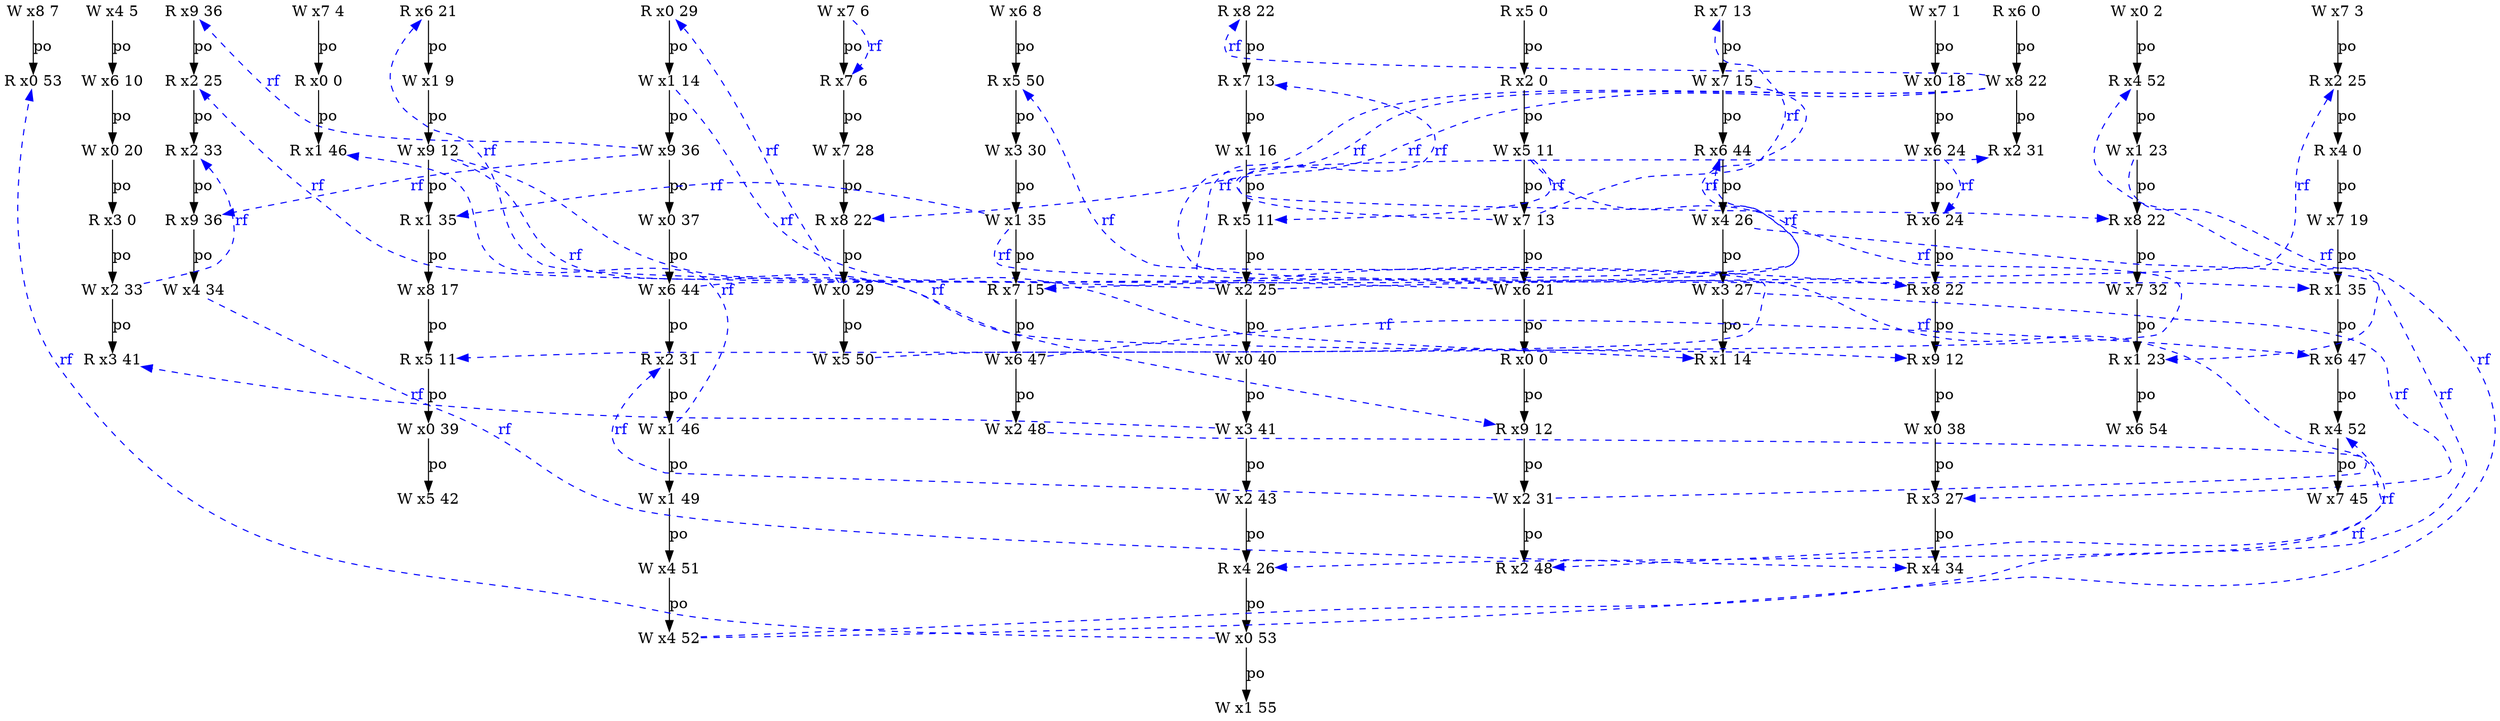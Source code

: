 digraph g {
  n13_2 [type=R,loc=2,th=13,idx=2,label="R x2 33",pos="13,-2!",shape=plain];
  n2_1 [type=W,loc=0,th=2,idx=1,label="W x0 18",pos="2,-1!",shape=plain];
  n13_1 [type=R,loc=2,th=13,idx=1,label="R x2 25",pos="13,-1!",shape=plain];
  n6_7 [type=W,loc=1,th=6,idx=7,label="W x1 49",pos="6,-7!",shape=plain];
  n4_6 [type=W,loc=6,th=4,idx=6,label="W x6 54",pos="4,-6!",shape=plain];
  n13_0 [type=R,loc=9,th=13,idx=0,label="R x9 36",pos="13,0!",shape=plain];
  n1_4 [type=W,loc=6,th=1,idx=4,label="W x6 21",pos="1,-4!",shape=plain];
  n14_6 [type=W,loc=3,th=14,idx=6,label="W x3 41",pos="14,-6!",shape=plain];
  n0_2 [type=W,loc=9,th=0,idx=2,label="W x9 12",pos="0,-2!",shape=plain];
  n1_7 [type=W,loc=2,th=1,idx=7,label="W x2 31",pos="1,-7!",shape=plain];
  n8_2 [type=W,loc=0,th=8,idx=2,label="W x0 20",pos="8,-2!",shape=plain];
  n6_2 [type=W,loc=9,th=6,idx=2,label="W x9 36",pos="6,-2!",shape=plain];
  n8_0 [type=W,loc=4,th=8,idx=0,label="W x4 5",pos="8,0!",shape=plain];
  n6_1 [type=W,loc=1,th=6,idx=1,label="W x1 14",pos="6,-1!",shape=plain];
  n13_3 [type=R,loc=9,th=13,idx=3,label="R x9 36",pos="13,-3!",shape=plain];
  n13_4 [type=W,loc=4,th=13,idx=4,label="W x4 34",pos="13,-4!",shape=plain];
  n9_2 [type=W,loc=7,th=9,idx=2,label="W x7 28",pos="9,-2!",shape=plain];
  n2_3 [type=R,loc=6,th=2,idx=3,label="R x6 24",pos="2,-3!",shape=plain];
  n6_8 [type=W,loc=4,th=6,idx=8,label="W x4 51",pos="6,-8!",shape=plain];
  n3_4 [type=W,loc=3,th=3,idx=4,label="W x3 27",pos="3,-4!",shape=plain];
  n2_5 [type=R,loc=9,th=2,idx=5,label="R x9 12",pos="2,-5!",shape=plain];
  n11_2 [type=R,loc=2,th=11,idx=2,label="R x2 31",pos="11,-2!",shape=plain];
  n5_6 [type=R,loc=4,th=5,idx=6,label="R x4 52",pos="5,-6!",shape=plain];
  n4_0 [type=W,loc=0,th=4,idx=0,label="W x0 2",pos="4,0!",shape=plain];
  n5_2 [type=R,loc=4,th=5,idx=2,label="R x4 0",pos="5,-2!",shape=plain];
  n6_0 [type=R,loc=0,th=6,idx=0,label="R x0 29",pos="6,0!",shape=plain];
  n2_0 [type=W,loc=7,th=2,idx=0,label="W x7 1",pos="2,0!",shape=plain];
  n12_1 [type=R,loc=5,th=12,idx=1,label="R x5 50",pos="12,-1!",shape=plain];
  n5_5 [type=R,loc=6,th=5,idx=5,label="R x6 47",pos="5,-5!",shape=plain];
  n2_2 [type=W,loc=6,th=2,idx=2,label="W x6 24",pos="2,-2!",shape=plain];
  n2_4 [type=R,loc=8,th=2,idx=4,label="R x8 22",pos="2,-4!",shape=plain];
  n10_1 [type=R,loc=0,th=10,idx=1,label="R x0 53",pos="10,-1!",shape=plain];
  n4_5 [type=R,loc=1,th=4,idx=5,label="R x1 23",pos="4,-5!",shape=plain];
  n5_4 [type=R,loc=1,th=5,idx=4,label="R x1 35",pos="5,-4!",shape=plain];
  n12_4 [type=R,loc=7,th=12,idx=4,label="R x7 15",pos="12,-4!",shape=plain];
  n8_3 [type=R,loc=3,th=8,idx=3,label="R x3 0",pos="8,-3!",shape=plain];
  n14_4 [type=W,loc=2,th=14,idx=4,label="W x2 25",pos="14,-4!",shape=plain];
  n6_5 [type=R,loc=2,th=6,idx=5,label="R x2 31",pos="6,-5!",shape=plain];
  n5_0 [type=W,loc=7,th=5,idx=0,label="W x7 3",pos="5,0!",shape=plain];
  n11_0 [type=R,loc=6,th=11,idx=0,label="R x6 0",pos="11,0!",shape=plain];
  n8_1 [type=W,loc=6,th=8,idx=1,label="W x6 10",pos="8,-1!",shape=plain];
  n2_8 [type=R,loc=4,th=2,idx=8,label="R x4 34",pos="2,-8!",shape=plain];
  n1_6 [type=R,loc=9,th=1,idx=6,label="R x9 12",pos="1,-6!",shape=plain];
  n4_2 [type=W,loc=1,th=4,idx=2,label="W x1 23",pos="4,-2!",shape=plain];
  n2_7 [type=R,loc=3,th=2,idx=7,label="R x3 27",pos="2,-7!",shape=plain];
  n12_6 [type=W,loc=2,th=12,idx=6,label="W x2 48",pos="12,-6!",shape=plain];
  n7_0 [type=W,loc=7,th=7,idx=0,label="W x7 4",pos="7,0!",shape=plain];
  n9_0 [type=W,loc=7,th=9,idx=0,label="W x7 6",pos="9,0!",shape=plain];
  n14_2 [type=W,loc=1,th=14,idx=2,label="W x1 16",pos="14,-2!",shape=plain];
  n11_1 [type=W,loc=8,th=11,idx=1,label="W x8 22",pos="11,-1!",shape=plain];
  n8_4 [type=W,loc=2,th=8,idx=4,label="W x2 33",pos="8,-4!",shape=plain];
  n12_0 [type=W,loc=6,th=12,idx=0,label="W x6 8",pos="12,0!",shape=plain];
  n4_3 [type=R,loc=8,th=4,idx=3,label="R x8 22",pos="4,-3!",shape=plain];
  n1_8 [type=R,loc=2,th=1,idx=8,label="R x2 48",pos="1,-8!",shape=plain];
  n9_1 [type=R,loc=7,th=9,idx=1,label="R x7 6",pos="9,-1!",shape=plain];
  n5_3 [type=W,loc=7,th=5,idx=3,label="W x7 19",pos="5,-3!",shape=plain];
  n9_5 [type=W,loc=5,th=9,idx=5,label="W x5 50",pos="9,-5!",shape=plain];
  n12_5 [type=W,loc=6,th=12,idx=5,label="W x6 47",pos="12,-5!",shape=plain];
  n1_5 [type=R,loc=0,th=1,idx=5,label="R x0 0",pos="1,-5!",shape=plain];
  n14_8 [type=R,loc=4,th=14,idx=8,label="R x4 26",pos="14,-8!",shape=plain];
  n14_7 [type=W,loc=2,th=14,idx=7,label="W x2 43",pos="14,-7!",shape=plain];
  n6_6 [type=W,loc=1,th=6,idx=6,label="W x1 46",pos="6,-6!",shape=plain];
  n6_9 [type=W,loc=4,th=6,idx=9,label="W x4 52",pos="6,-9!",shape=plain];
  n0_0 [type=R,loc=6,th=0,idx=0,label="R x6 21",pos="0,0!",shape=plain];
  n3_3 [type=W,loc=4,th=3,idx=3,label="W x4 26",pos="3,-3!",shape=plain];
  n14_10 [type=W,loc=1,th=14,idx=10,label="W x1 55",pos="14,-10!",shape=plain];
  n9_4 [type=W,loc=0,th=9,idx=4,label="W x0 29",pos="9,-4!",shape=plain];
  n9_3 [type=R,loc=8,th=9,idx=3,label="R x8 22",pos="9,-3!",shape=plain];
  n1_2 [type=W,loc=5,th=1,idx=2,label="W x5 11",pos="1,-2!",shape=plain];
  n10_0 [type=W,loc=8,th=10,idx=0,label="W x8 7",pos="10,0!",shape=plain];
  n0_6 [type=W,loc=0,th=0,idx=6,label="W x0 39",pos="0,-6!",shape=plain];
  n1_3 [type=W,loc=7,th=1,idx=3,label="W x7 13",pos="1,-3!",shape=plain];
  n1_0 [type=R,loc=5,th=1,idx=0,label="R x5 0",pos="1,0!",shape=plain];
  n0_3 [type=R,loc=1,th=0,idx=3,label="R x1 35",pos="0,-3!",shape=plain];
  n6_4 [type=W,loc=6,th=6,idx=4,label="W x6 44",pos="6,-4!",shape=plain];
  n8_5 [type=R,loc=3,th=8,idx=5,label="R x3 41",pos="8,-5!",shape=plain];
  n7_1 [type=R,loc=0,th=7,idx=1,label="R x0 0",pos="7,-1!",shape=plain];
  n12_2 [type=W,loc=3,th=12,idx=2,label="W x3 30",pos="12,-2!",shape=plain];
  n0_5 [type=R,loc=5,th=0,idx=5,label="R x5 11",pos="0,-5!",shape=plain];
  n3_1 [type=W,loc=7,th=3,idx=1,label="W x7 15",pos="3,-1!",shape=plain];
  n7_2 [type=R,loc=1,th=7,idx=2,label="R x1 46",pos="7,-2!",shape=plain];
  n14_0 [type=R,loc=8,th=14,idx=0,label="R x8 22",pos="14,0!",shape=plain];
  n0_7 [type=W,loc=5,th=0,idx=7,label="W x5 42",pos="0,-7!",shape=plain];
  n3_5 [type=R,loc=1,th=3,idx=5,label="R x1 14",pos="3,-5!",shape=plain];
  n5_7 [type=W,loc=7,th=5,idx=7,label="W x7 45",pos="5,-7!",shape=plain];
  n2_6 [type=W,loc=0,th=2,idx=6,label="W x0 38",pos="2,-6!",shape=plain];
  n14_9 [type=W,loc=0,th=14,idx=9,label="W x0 53",pos="14,-9!",shape=plain];
  n4_4 [type=W,loc=7,th=4,idx=4,label="W x7 32",pos="4,-4!",shape=plain];
  n5_1 [type=R,loc=2,th=5,idx=1,label="R x2 25",pos="5,-1!",shape=plain];
  n3_2 [type=R,loc=6,th=3,idx=2,label="R x6 44",pos="3,-2!",shape=plain];
  n1_1 [type=R,loc=2,th=1,idx=1,label="R x2 0",pos="1,-1!",shape=plain];
  n6_3 [type=W,loc=0,th=6,idx=3,label="W x0 37",pos="6,-3!",shape=plain];
  n14_5 [type=W,loc=0,th=14,idx=5,label="W x0 40",pos="14,-5!",shape=plain];
  n14_1 [type=R,loc=7,th=14,idx=1,label="R x7 13",pos="14,-1!",shape=plain];
  n0_4 [type=W,loc=8,th=0,idx=4,label="W x8 17",pos="0,-4!",shape=plain];
  n4_1 [type=R,loc=4,th=4,idx=1,label="R x4 52",pos="4,-1!",shape=plain];
  n3_0 [type=R,loc=7,th=3,idx=0,label="R x7 13",pos="3,0!",shape=plain];
  n12_3 [type=W,loc=1,th=12,idx=3,label="W x1 35",pos="12,-3!",shape=plain];
  n0_1 [type=W,loc=1,th=0,idx=1,label="W x1 9",pos="0,-1!",shape=plain];
  n14_3 [type=R,loc=5,th=14,idx=3,label="R x5 11",pos="14,-3!",shape=plain];
  n14_6 -> n14_7 [label="po"];
  n6_8 -> n6_9 [label="po"];
  n8_2 -> n8_3 [label="po"];
  n12_1 -> n12_2 [label="po"];
  n6_7 -> n6_8 [label="po"];
  n2_6 -> n2_7 [label="po"];
  n1_5 -> n1_6 [label="po"];
  n4_2 -> n4_3 [label="po"];
  n4_4 -> n4_5 [label="po"];
  n14_9 -> n14_10 [label="po"];
  n2_1 -> n2_2 [label="po"];
  n1_1 -> n1_2 [label="po"];
  n7_1 -> n7_2 [label="po"];
  n14_4 -> n14_5 [label="po"];
  n12_5 -> n12_6 [label="po"];
  n1_7 -> n1_8 [label="po"];
  n2_2 -> n2_3 [label="po"];
  n1_2 -> n1_3 [label="po"];
  n5_5 -> n5_6 [label="po"];
  n0_1 -> n0_2 [label="po"];
  n9_0 -> n9_1 [label="po"];
  n0_4 -> n0_5 [label="po"];
  n6_4 -> n6_5 [label="po"];
  n13_1 -> n13_2 [label="po"];
  n14_7 -> n14_8 [label="po"];
  n12_3 -> n12_4 [label="po"];
  n2_4 -> n2_5 [label="po"];
  n6_6 -> n6_7 [label="po"];
  n0_2 -> n0_3 [label="po"];
  n13_0 -> n13_1 [label="po"];
  n9_2 -> n9_3 [label="po"];
  n5_3 -> n5_4 [label="po"];
  n4_0 -> n4_1 [label="po"];
  n11_0 -> n11_1 [label="po"];
  n1_3 -> n1_4 [label="po"];
  n4_5 -> n4_6 [label="po"];
  n8_3 -> n8_4 [label="po"];
  n11_1 -> n11_2 [label="po"];
  n9_3 -> n9_4 [label="po"];
  n14_3 -> n14_4 [label="po"];
  n12_4 -> n12_5 [label="po"];
  n3_0 -> n3_1 [label="po"];
  n3_2 -> n3_3 [label="po"];
  n2_0 -> n2_1 [label="po"];
  n14_2 -> n14_3 [label="po"];
  n9_4 -> n9_5 [label="po"];
  n0_3 -> n0_4 [label="po"];
  n0_6 -> n0_7 [label="po"];
  n5_4 -> n5_5 [label="po"];
  n0_5 -> n0_6 [label="po"];
  n6_5 -> n6_6 [label="po"];
  n3_3 -> n3_4 [label="po"];
  n1_0 -> n1_1 [label="po"];
  n13_3 -> n13_4 [label="po"];
  n14_8 -> n14_9 [label="po"];
  n14_5 -> n14_6 [label="po"];
  n4_3 -> n4_4 [label="po"];
  n12_2 -> n12_3 [label="po"];
  n5_1 -> n5_2 [label="po"];
  n10_0 -> n10_1 [label="po"];
  n6_2 -> n6_3 [label="po"];
  n6_1 -> n6_2 [label="po"];
  n7_0 -> n7_1 [label="po"];
  n6_0 -> n6_1 [label="po"];
  n9_1 -> n9_2 [label="po"];
  n3_4 -> n3_5 [label="po"];
  n0_0 -> n0_1 [label="po"];
  n2_3 -> n2_4 [label="po"];
  n5_6 -> n5_7 [label="po"];
  n1_4 -> n1_5 [label="po"];
  n2_5 -> n2_6 [label="po"];
  n14_0 -> n14_1 [label="po"];
  n8_4 -> n8_5 [label="po"];
  n6_3 -> n6_4 [label="po"];
  n12_0 -> n12_1 [label="po"];
  n8_0 -> n8_1 [label="po"];
  n5_0 -> n5_1 [label="po"];
  n5_2 -> n5_3 [label="po"];
  n14_1 -> n14_2 [label="po"];
  n3_1 -> n3_2 [label="po"];
  n4_1 -> n4_2 [label="po"];
  n8_1 -> n8_2 [label="po"];
  n2_7 -> n2_8 [label="po"];
  n13_2 -> n13_3 [label="po"];
  n1_6 -> n1_7 [label="po"];
  n1_7 -> n6_5 [from_th=1,to_th=6,from_idx=7,to_idx=5,constraint=false,style=dashed,label="rf",fontcolor=blue,color=blue];
  n3_4 -> n2_7 [from_th=3,to_th=2,from_idx=4,to_idx=7,constraint=false,style=dashed,label="rf",fontcolor=blue,color=blue];
  n3_3 -> n14_8 [from_th=3,to_th=14,from_idx=3,to_idx=8,constraint=false,style=dashed,label="rf",fontcolor=blue,color=blue];
  n0_2 -> n1_6 [from_th=0,to_th=1,from_idx=2,to_idx=6,constraint=false,style=dashed,label="rf",fontcolor=blue,color=blue];
  n14_9 -> n10_1 [from_th=14,to_th=10,from_idx=9,to_idx=1,constraint=false,style=dashed,label="rf",fontcolor=blue,color=blue];
  n12_3 -> n0_3 [from_th=12,to_th=0,from_idx=3,to_idx=3,constraint=false,style=dashed,label="rf",fontcolor=blue,color=blue];
  n12_5 -> n5_5 [from_th=12,to_th=5,from_idx=5,to_idx=5,constraint=false,style=dashed,label="rf",fontcolor=blue,color=blue];
  n11_1 -> n2_4 [from_th=11,to_th=2,from_idx=1,to_idx=4,constraint=false,style=dashed,label="rf",fontcolor=blue,color=blue];
  n1_7 -> n11_2 [from_th=1,to_th=11,from_idx=7,to_idx=2,constraint=false,style=dashed,label="rf",fontcolor=blue,color=blue];
  n12_3 -> n5_4 [from_th=12,to_th=5,from_idx=3,to_idx=4,constraint=false,style=dashed,label="rf",fontcolor=blue,color=blue];
  n6_9 -> n5_6 [from_th=6,to_th=5,from_idx=9,to_idx=6,constraint=false,style=dashed,label="rf",fontcolor=blue,color=blue];
  n6_6 -> n7_2 [from_th=6,to_th=7,from_idx=6,to_idx=2,constraint=false,style=dashed,label="rf",fontcolor=blue,color=blue];
  n6_1 -> n3_5 [from_th=6,to_th=3,from_idx=1,to_idx=5,constraint=false,style=dashed,label="rf",fontcolor=blue,color=blue];
  n14_4 -> n13_1 [from_th=14,to_th=13,from_idx=4,to_idx=1,constraint=false,style=dashed,label="rf",fontcolor=blue,color=blue];
  n12_6 -> n1_8 [from_th=12,to_th=1,from_idx=6,to_idx=8,constraint=false,style=dashed,label="rf",fontcolor=blue,color=blue];
  n0_2 -> n2_5 [from_th=0,to_th=2,from_idx=2,to_idx=5,constraint=false,style=dashed,label="rf",fontcolor=blue,color=blue];
  n6_2 -> n13_0 [from_th=6,to_th=13,from_idx=2,to_idx=0,constraint=false,style=dashed,label="rf",fontcolor=blue,color=blue];
  n6_2 -> n13_3 [from_th=6,to_th=13,from_idx=2,to_idx=3,constraint=false,style=dashed,label="rf",fontcolor=blue,color=blue];
  n1_4 -> n0_0 [from_th=1,to_th=0,from_idx=4,to_idx=0,constraint=false,style=dashed,label="rf",fontcolor=blue,color=blue];
  n1_2 -> n14_3 [from_th=1,to_th=14,from_idx=2,to_idx=3,constraint=false,style=dashed,label="rf",fontcolor=blue,color=blue];
  n14_6 -> n8_5 [from_th=14,to_th=8,from_idx=6,to_idx=5,constraint=false,style=dashed,label="rf",fontcolor=blue,color=blue];
  n13_4 -> n2_8 [from_th=13,to_th=2,from_idx=4,to_idx=8,constraint=false,style=dashed,label="rf",fontcolor=blue,color=blue];
  n6_4 -> n3_2 [from_th=6,to_th=3,from_idx=4,to_idx=2,constraint=false,style=dashed,label="rf",fontcolor=blue,color=blue];
  n8_4 -> n13_2 [from_th=8,to_th=13,from_idx=4,to_idx=2,constraint=false,style=dashed,label="rf",fontcolor=blue,color=blue];
  n14_4 -> n5_1 [from_th=14,to_th=5,from_idx=4,to_idx=1,constraint=false,style=dashed,label="rf",fontcolor=blue,color=blue];
  n2_2 -> n2_3 [from_th=2,to_th=2,from_idx=2,to_idx=3,constraint=false,style=dashed,label="rf",fontcolor=blue,color=blue];
  n11_1 -> n14_0 [from_th=11,to_th=14,from_idx=1,to_idx=0,constraint=false,style=dashed,label="rf",fontcolor=blue,color=blue];
  n1_2 -> n0_5 [from_th=1,to_th=0,from_idx=2,to_idx=5,constraint=false,style=dashed,label="rf",fontcolor=blue,color=blue];
  n9_4 -> n6_0 [from_th=9,to_th=6,from_idx=4,to_idx=0,constraint=false,style=dashed,label="rf",fontcolor=blue,color=blue];
  n6_9 -> n4_1 [from_th=6,to_th=4,from_idx=9,to_idx=1,constraint=false,style=dashed,label="rf",fontcolor=blue,color=blue];
  n4_2 -> n4_5 [from_th=4,to_th=4,from_idx=2,to_idx=5,constraint=false,style=dashed,label="rf",fontcolor=blue,color=blue];
  n1_3 -> n14_1 [from_th=1,to_th=14,from_idx=3,to_idx=1,constraint=false,style=dashed,label="rf",fontcolor=blue,color=blue];
  n9_0 -> n9_1 [from_th=9,to_th=9,from_idx=0,to_idx=1,constraint=false,style=dashed,label="rf",fontcolor=blue,color=blue];
  n11_1 -> n4_3 [from_th=11,to_th=4,from_idx=1,to_idx=3,constraint=false,style=dashed,label="rf",fontcolor=blue,color=blue];
  n3_1 -> n12_4 [from_th=3,to_th=12,from_idx=1,to_idx=4,constraint=false,style=dashed,label="rf",fontcolor=blue,color=blue];
  n11_1 -> n9_3 [from_th=11,to_th=9,from_idx=1,to_idx=3,constraint=false,style=dashed,label="rf",fontcolor=blue,color=blue];
  n9_5 -> n12_1 [from_th=9,to_th=12,from_idx=5,to_idx=1,constraint=false,style=dashed,label="rf",fontcolor=blue,color=blue];
  n1_3 -> n3_0 [from_th=1,to_th=3,from_idx=3,to_idx=0,constraint=false,style=dashed,label="rf",fontcolor=blue,color=blue];
}
